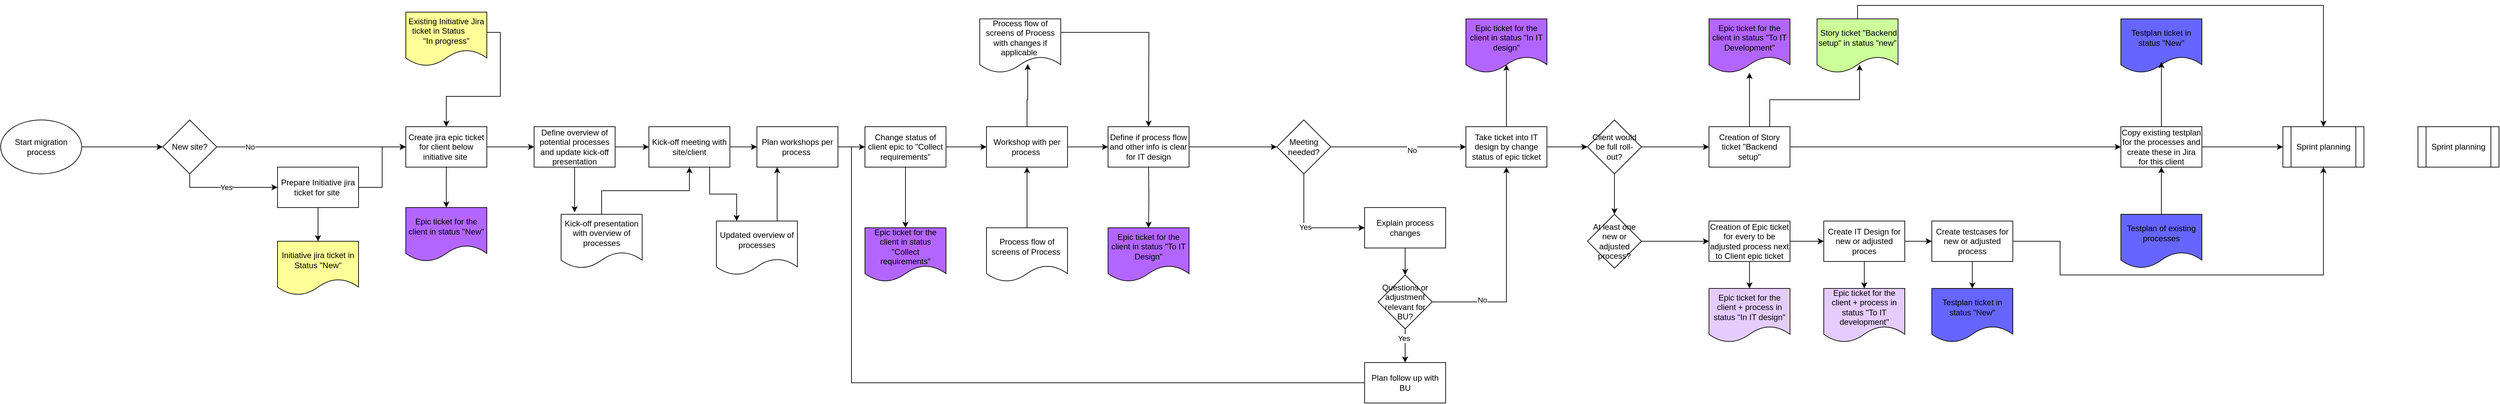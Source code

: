 <mxfile version="26.0.11">
  <diagram name="Pagina-1" id="MSs8Dhvhf93qKQDW9ePJ">
    <mxGraphModel dx="4974" dy="738" grid="1" gridSize="10" guides="1" tooltips="1" connect="1" arrows="1" fold="1" page="1" pageScale="1" pageWidth="3300" pageHeight="4681" math="0" shadow="0">
      <root>
        <mxCell id="0" />
        <mxCell id="1" parent="0" />
        <mxCell id="JK_t3SRdudCWYbcd_Vwk-64" style="edgeStyle=orthogonalEdgeStyle;rounded=0;orthogonalLoop=1;jettySize=auto;html=1;exitX=0.75;exitY=1;exitDx=0;exitDy=0;entryX=0.25;entryY=0;entryDx=0;entryDy=0;" edge="1" parent="1" source="JK_t3SRdudCWYbcd_Vwk-1" target="JK_t3SRdudCWYbcd_Vwk-63">
          <mxGeometry relative="1" as="geometry" />
        </mxCell>
        <mxCell id="JK_t3SRdudCWYbcd_Vwk-66" style="edgeStyle=orthogonalEdgeStyle;rounded=0;orthogonalLoop=1;jettySize=auto;html=1;exitX=1;exitY=0.5;exitDx=0;exitDy=0;entryX=0;entryY=0.5;entryDx=0;entryDy=0;" edge="1" parent="1" source="JK_t3SRdudCWYbcd_Vwk-1" target="JK_t3SRdudCWYbcd_Vwk-62">
          <mxGeometry relative="1" as="geometry" />
        </mxCell>
        <mxCell id="JK_t3SRdudCWYbcd_Vwk-1" value="Kick-off meeting with site/client" style="rounded=0;whiteSpace=wrap;html=1;" vertex="1" parent="1">
          <mxGeometry x="440" y="290" width="120" height="60" as="geometry" />
        </mxCell>
        <mxCell id="JK_t3SRdudCWYbcd_Vwk-15" style="edgeStyle=orthogonalEdgeStyle;rounded=0;orthogonalLoop=1;jettySize=auto;html=1;exitX=0.5;exitY=0;exitDx=0;exitDy=0;" edge="1" parent="1" source="JK_t3SRdudCWYbcd_Vwk-2" target="JK_t3SRdudCWYbcd_Vwk-1">
          <mxGeometry relative="1" as="geometry" />
        </mxCell>
        <mxCell id="JK_t3SRdudCWYbcd_Vwk-2" value="Kick-off presentation with overview of processes" style="shape=document;whiteSpace=wrap;html=1;boundedLbl=1;" vertex="1" parent="1">
          <mxGeometry x="310" y="420" width="120" height="80" as="geometry" />
        </mxCell>
        <mxCell id="JK_t3SRdudCWYbcd_Vwk-78" style="edgeStyle=orthogonalEdgeStyle;rounded=0;orthogonalLoop=1;jettySize=auto;html=1;exitX=1;exitY=0.5;exitDx=0;exitDy=0;entryX=0;entryY=0.5;entryDx=0;entryDy=0;" edge="1" parent="1" source="JK_t3SRdudCWYbcd_Vwk-8">
          <mxGeometry relative="1" as="geometry">
            <mxPoint x="1120" y="320" as="targetPoint" />
          </mxGeometry>
        </mxCell>
        <mxCell id="JK_t3SRdudCWYbcd_Vwk-8" value="Workshop with per process&amp;nbsp;" style="rounded=0;whiteSpace=wrap;html=1;" vertex="1" parent="1">
          <mxGeometry x="940" y="290" width="120" height="60" as="geometry" />
        </mxCell>
        <mxCell id="JK_t3SRdudCWYbcd_Vwk-16" style="edgeStyle=orthogonalEdgeStyle;rounded=0;orthogonalLoop=1;jettySize=auto;html=1;exitX=0.5;exitY=0;exitDx=0;exitDy=0;entryX=0.5;entryY=1;entryDx=0;entryDy=0;" edge="1" parent="1" source="JK_t3SRdudCWYbcd_Vwk-13" target="JK_t3SRdudCWYbcd_Vwk-8">
          <mxGeometry relative="1" as="geometry">
            <mxPoint x="1040" y="450" as="targetPoint" />
          </mxGeometry>
        </mxCell>
        <mxCell id="JK_t3SRdudCWYbcd_Vwk-13" value="Process flow of screens of Process&amp;nbsp;" style="shape=document;whiteSpace=wrap;html=1;boundedLbl=1;" vertex="1" parent="1">
          <mxGeometry x="940" y="440" width="120" height="80" as="geometry" />
        </mxCell>
        <mxCell id="JK_t3SRdudCWYbcd_Vwk-18" value="Initiative jira ticket in Status &quot;New&quot;" style="shape=document;whiteSpace=wrap;html=1;boundedLbl=1;fillColor=light-dark(#FFFF99,var(--ge-dark-color, #121212));" vertex="1" parent="1">
          <mxGeometry x="-110" y="460" width="120" height="80" as="geometry" />
        </mxCell>
        <mxCell id="JK_t3SRdudCWYbcd_Vwk-21" style="edgeStyle=orthogonalEdgeStyle;rounded=0;orthogonalLoop=1;jettySize=auto;html=1;exitX=0.5;exitY=1;exitDx=0;exitDy=0;entryX=0.5;entryY=0;entryDx=0;entryDy=0;" edge="1" parent="1" source="JK_t3SRdudCWYbcd_Vwk-20" target="JK_t3SRdudCWYbcd_Vwk-18">
          <mxGeometry relative="1" as="geometry" />
        </mxCell>
        <mxCell id="JK_t3SRdudCWYbcd_Vwk-59" style="edgeStyle=orthogonalEdgeStyle;rounded=0;orthogonalLoop=1;jettySize=auto;html=1;exitX=1;exitY=0.5;exitDx=0;exitDy=0;entryX=0;entryY=0.5;entryDx=0;entryDy=0;" edge="1" parent="1" source="JK_t3SRdudCWYbcd_Vwk-20" target="JK_t3SRdudCWYbcd_Vwk-50">
          <mxGeometry relative="1" as="geometry" />
        </mxCell>
        <mxCell id="JK_t3SRdudCWYbcd_Vwk-20" value="Prepare Initiative jira ticket for site&amp;nbsp;" style="rounded=0;whiteSpace=wrap;html=1;" vertex="1" parent="1">
          <mxGeometry x="-110" y="350" width="120" height="60" as="geometry" />
        </mxCell>
        <mxCell id="JK_t3SRdudCWYbcd_Vwk-28" value="" style="edgeStyle=orthogonalEdgeStyle;rounded=0;orthogonalLoop=1;jettySize=auto;html=1;exitX=0.5;exitY=1;exitDx=0;exitDy=0;" edge="1" parent="1" source="JK_t3SRdudCWYbcd_Vwk-22" target="JK_t3SRdudCWYbcd_Vwk-20">
          <mxGeometry relative="1" as="geometry" />
        </mxCell>
        <mxCell id="JK_t3SRdudCWYbcd_Vwk-30" value="Yes" style="edgeLabel;html=1;align=center;verticalAlign=middle;resizable=0;points=[];" vertex="1" connectable="0" parent="JK_t3SRdudCWYbcd_Vwk-28">
          <mxGeometry x="-0.022" relative="1" as="geometry">
            <mxPoint as="offset" />
          </mxGeometry>
        </mxCell>
        <mxCell id="JK_t3SRdudCWYbcd_Vwk-22" value="New site?" style="rhombus;whiteSpace=wrap;html=1;" vertex="1" parent="1">
          <mxGeometry x="-280" y="280" width="80" height="80" as="geometry" />
        </mxCell>
        <mxCell id="JK_t3SRdudCWYbcd_Vwk-43" style="edgeStyle=orthogonalEdgeStyle;rounded=0;orthogonalLoop=1;jettySize=auto;html=1;exitX=1;exitY=0.5;exitDx=0;exitDy=0;entryX=0;entryY=0.5;entryDx=0;entryDy=0;" edge="1" parent="1" source="JK_t3SRdudCWYbcd_Vwk-27" target="JK_t3SRdudCWYbcd_Vwk-22">
          <mxGeometry relative="1" as="geometry" />
        </mxCell>
        <mxCell id="JK_t3SRdudCWYbcd_Vwk-27" value="Start migration process" style="ellipse;whiteSpace=wrap;html=1;" vertex="1" parent="1">
          <mxGeometry x="-520" y="280" width="120" height="80" as="geometry" />
        </mxCell>
        <mxCell id="JK_t3SRdudCWYbcd_Vwk-77" style="edgeStyle=orthogonalEdgeStyle;rounded=0;orthogonalLoop=1;jettySize=auto;html=1;exitX=1;exitY=0.25;exitDx=0;exitDy=0;entryX=0.5;entryY=0;entryDx=0;entryDy=0;" edge="1" parent="1" source="JK_t3SRdudCWYbcd_Vwk-47">
          <mxGeometry relative="1" as="geometry">
            <mxPoint x="1180" y="290" as="targetPoint" />
          </mxGeometry>
        </mxCell>
        <mxCell id="JK_t3SRdudCWYbcd_Vwk-47" value="Process flow of screens of Process with changes if applicable&amp;nbsp;" style="shape=document;whiteSpace=wrap;html=1;boundedLbl=1;" vertex="1" parent="1">
          <mxGeometry x="930" y="130" width="120" height="80" as="geometry" />
        </mxCell>
        <mxCell id="JK_t3SRdudCWYbcd_Vwk-49" style="edgeStyle=orthogonalEdgeStyle;rounded=0;orthogonalLoop=1;jettySize=auto;html=1;exitX=0.5;exitY=0;exitDx=0;exitDy=0;entryX=0.592;entryY=0.838;entryDx=0;entryDy=0;entryPerimeter=0;" edge="1" parent="1" source="JK_t3SRdudCWYbcd_Vwk-8" target="JK_t3SRdudCWYbcd_Vwk-47">
          <mxGeometry relative="1" as="geometry" />
        </mxCell>
        <mxCell id="JK_t3SRdudCWYbcd_Vwk-58" style="edgeStyle=orthogonalEdgeStyle;rounded=0;orthogonalLoop=1;jettySize=auto;html=1;exitX=0.5;exitY=1;exitDx=0;exitDy=0;entryX=0.5;entryY=0;entryDx=0;entryDy=0;" edge="1" parent="1" source="JK_t3SRdudCWYbcd_Vwk-50" target="JK_t3SRdudCWYbcd_Vwk-56">
          <mxGeometry relative="1" as="geometry" />
        </mxCell>
        <mxCell id="JK_t3SRdudCWYbcd_Vwk-60" style="edgeStyle=orthogonalEdgeStyle;rounded=0;orthogonalLoop=1;jettySize=auto;html=1;exitX=1;exitY=0.5;exitDx=0;exitDy=0;entryX=0;entryY=0.5;entryDx=0;entryDy=0;" edge="1" parent="1" source="JK_t3SRdudCWYbcd_Vwk-50" target="JK_t3SRdudCWYbcd_Vwk-38">
          <mxGeometry relative="1" as="geometry" />
        </mxCell>
        <mxCell id="JK_t3SRdudCWYbcd_Vwk-50" value="Create jira epic ticket for client below initiative site&amp;nbsp;" style="rounded=0;whiteSpace=wrap;html=1;" vertex="1" parent="1">
          <mxGeometry x="80" y="290" width="120" height="60" as="geometry" />
        </mxCell>
        <mxCell id="JK_t3SRdudCWYbcd_Vwk-53" value="" style="edgeStyle=orthogonalEdgeStyle;rounded=0;orthogonalLoop=1;jettySize=auto;html=1;exitX=1;exitY=0.5;exitDx=0;exitDy=0;" edge="1" parent="1" source="JK_t3SRdudCWYbcd_Vwk-22">
          <mxGeometry relative="1" as="geometry">
            <mxPoint x="-240" y="280" as="sourcePoint" />
            <mxPoint x="80" y="320" as="targetPoint" />
            <Array as="points" />
          </mxGeometry>
        </mxCell>
        <mxCell id="JK_t3SRdudCWYbcd_Vwk-54" value="No" style="edgeLabel;html=1;align=center;verticalAlign=middle;resizable=0;points=[];" vertex="1" connectable="0" parent="JK_t3SRdudCWYbcd_Vwk-53">
          <mxGeometry x="-0.649" relative="1" as="geometry">
            <mxPoint as="offset" />
          </mxGeometry>
        </mxCell>
        <mxCell id="JK_t3SRdudCWYbcd_Vwk-55" style="edgeStyle=orthogonalEdgeStyle;rounded=0;orthogonalLoop=1;jettySize=auto;html=1;exitX=0.5;exitY=1;exitDx=0;exitDy=0;" edge="1" parent="1" source="JK_t3SRdudCWYbcd_Vwk-38">
          <mxGeometry relative="1" as="geometry">
            <mxPoint x="330" y="417" as="targetPoint" />
          </mxGeometry>
        </mxCell>
        <mxCell id="JK_t3SRdudCWYbcd_Vwk-61" style="edgeStyle=orthogonalEdgeStyle;rounded=0;orthogonalLoop=1;jettySize=auto;html=1;exitX=1;exitY=0.5;exitDx=0;exitDy=0;entryX=0;entryY=0.5;entryDx=0;entryDy=0;" edge="1" parent="1" source="JK_t3SRdudCWYbcd_Vwk-38" target="JK_t3SRdudCWYbcd_Vwk-1">
          <mxGeometry relative="1" as="geometry" />
        </mxCell>
        <mxCell id="JK_t3SRdudCWYbcd_Vwk-38" value="Define overview of potential processes and update kick-off presentation" style="rounded=0;whiteSpace=wrap;html=1;" vertex="1" parent="1">
          <mxGeometry x="270" y="290" width="120" height="60" as="geometry" />
        </mxCell>
        <mxCell id="JK_t3SRdudCWYbcd_Vwk-56" value="Epic ticket for the client in status &quot;New&quot;" style="shape=document;whiteSpace=wrap;html=1;boundedLbl=1;fillColor=light-dark(#B266FF,var(--ge-dark-color, #121212));" vertex="1" parent="1">
          <mxGeometry x="80" y="410" width="120" height="80" as="geometry" />
        </mxCell>
        <mxCell id="JK_t3SRdudCWYbcd_Vwk-67" style="edgeStyle=orthogonalEdgeStyle;rounded=0;orthogonalLoop=1;jettySize=auto;html=1;exitX=1;exitY=0.5;exitDx=0;exitDy=0;entryX=0;entryY=0.5;entryDx=0;entryDy=0;" edge="1" parent="1" source="JK_t3SRdudCWYbcd_Vwk-62" target="JK_t3SRdudCWYbcd_Vwk-8">
          <mxGeometry relative="1" as="geometry" />
        </mxCell>
        <mxCell id="JK_t3SRdudCWYbcd_Vwk-62" value="Plan workshops per process&amp;nbsp;" style="rounded=0;whiteSpace=wrap;html=1;" vertex="1" parent="1">
          <mxGeometry x="600" y="290" width="120" height="60" as="geometry" />
        </mxCell>
        <mxCell id="JK_t3SRdudCWYbcd_Vwk-65" style="edgeStyle=orthogonalEdgeStyle;rounded=0;orthogonalLoop=1;jettySize=auto;html=1;exitX=0.75;exitY=0;exitDx=0;exitDy=0;entryX=0.25;entryY=1;entryDx=0;entryDy=0;" edge="1" parent="1" source="JK_t3SRdudCWYbcd_Vwk-63" target="JK_t3SRdudCWYbcd_Vwk-62">
          <mxGeometry relative="1" as="geometry" />
        </mxCell>
        <mxCell id="JK_t3SRdudCWYbcd_Vwk-63" value="Updated overview of processes" style="shape=document;whiteSpace=wrap;html=1;boundedLbl=1;" vertex="1" parent="1">
          <mxGeometry x="540" y="430" width="120" height="80" as="geometry" />
        </mxCell>
        <mxCell id="JK_t3SRdudCWYbcd_Vwk-71" style="edgeStyle=orthogonalEdgeStyle;rounded=0;orthogonalLoop=1;jettySize=auto;html=1;exitX=0.5;exitY=1;exitDx=0;exitDy=0;entryX=0.5;entryY=0;entryDx=0;entryDy=0;" edge="1" parent="1" source="JK_t3SRdudCWYbcd_Vwk-68" target="JK_t3SRdudCWYbcd_Vwk-69">
          <mxGeometry relative="1" as="geometry" />
        </mxCell>
        <mxCell id="JK_t3SRdudCWYbcd_Vwk-68" value="Change status of client epic to &quot;Collect&lt;br/&gt;requirements&quot;" style="rounded=0;whiteSpace=wrap;html=1;" vertex="1" parent="1">
          <mxGeometry x="760" y="290" width="120" height="60" as="geometry" />
        </mxCell>
        <mxCell id="JK_t3SRdudCWYbcd_Vwk-69" value="Epic ticket for the client in status &quot;Collect&lt;br&gt;requirements&quot;" style="shape=document;whiteSpace=wrap;html=1;boundedLbl=1;fillColor=light-dark(#B266FF,var(--ge-dark-color, #121212));" vertex="1" parent="1">
          <mxGeometry x="760" y="440" width="120" height="80" as="geometry" />
        </mxCell>
        <mxCell id="JK_t3SRdudCWYbcd_Vwk-75" style="edgeStyle=orthogonalEdgeStyle;rounded=0;orthogonalLoop=1;jettySize=auto;html=1;exitX=1;exitY=0.75;exitDx=0;exitDy=0;entryX=0.5;entryY=0;entryDx=0;entryDy=0;" edge="1" parent="1" source="JK_t3SRdudCWYbcd_Vwk-74" target="JK_t3SRdudCWYbcd_Vwk-50">
          <mxGeometry relative="1" as="geometry">
            <Array as="points">
              <mxPoint x="200" y="150" />
              <mxPoint x="220" y="150" />
              <mxPoint x="220" y="245" />
              <mxPoint x="140" y="245" />
            </Array>
          </mxGeometry>
        </mxCell>
        <mxCell id="JK_t3SRdudCWYbcd_Vwk-74" value="Existing Initiative Jira ticket in Status&amp;nbsp; &amp;nbsp; &amp;nbsp; &amp;nbsp; &quot;In progress&quot;" style="shape=document;whiteSpace=wrap;html=1;boundedLbl=1;fillColor=light-dark(#FFFF99,var(--ge-dark-color, #121212));" vertex="1" parent="1">
          <mxGeometry x="80" y="120" width="120" height="80" as="geometry" />
        </mxCell>
        <mxCell id="JK_t3SRdudCWYbcd_Vwk-80" style="edgeStyle=orthogonalEdgeStyle;rounded=0;orthogonalLoop=1;jettySize=auto;html=1;exitX=0.5;exitY=1;exitDx=0;exitDy=0;entryX=0.5;entryY=0;entryDx=0;entryDy=0;" edge="1" parent="1" target="JK_t3SRdudCWYbcd_Vwk-79">
          <mxGeometry relative="1" as="geometry">
            <mxPoint x="1180" y="350" as="sourcePoint" />
          </mxGeometry>
        </mxCell>
        <mxCell id="JK_t3SRdudCWYbcd_Vwk-79" value="Epic ticket for the client in status &quot;To IT Design&quot;" style="shape=document;whiteSpace=wrap;html=1;boundedLbl=1;fillColor=light-dark(#B266FF,var(--ge-dark-color, #121212));" vertex="1" parent="1">
          <mxGeometry x="1120" y="440" width="120" height="80" as="geometry" />
        </mxCell>
        <mxCell id="JK_t3SRdudCWYbcd_Vwk-87" style="edgeStyle=orthogonalEdgeStyle;rounded=0;orthogonalLoop=1;jettySize=auto;html=1;exitX=1;exitY=0.5;exitDx=0;exitDy=0;entryX=0;entryY=0.5;entryDx=0;entryDy=0;" edge="1" parent="1" source="JK_t3SRdudCWYbcd_Vwk-83" target="JK_t3SRdudCWYbcd_Vwk-86">
          <mxGeometry relative="1" as="geometry" />
        </mxCell>
        <mxCell id="JK_t3SRdudCWYbcd_Vwk-83" value="Define if process flow and other info is clear for IT design" style="rounded=0;whiteSpace=wrap;html=1;" vertex="1" parent="1">
          <mxGeometry x="1120" y="290" width="120" height="60" as="geometry" />
        </mxCell>
        <mxCell id="JK_t3SRdudCWYbcd_Vwk-89" style="edgeStyle=orthogonalEdgeStyle;rounded=0;orthogonalLoop=1;jettySize=auto;html=1;entryX=0;entryY=0.5;entryDx=0;entryDy=0;exitX=0.5;exitY=1;exitDx=0;exitDy=0;" edge="1" parent="1" source="JK_t3SRdudCWYbcd_Vwk-86" target="JK_t3SRdudCWYbcd_Vwk-88">
          <mxGeometry relative="1" as="geometry">
            <mxPoint x="1320" y="420" as="sourcePoint" />
          </mxGeometry>
        </mxCell>
        <mxCell id="JK_t3SRdudCWYbcd_Vwk-90" value="Yes" style="edgeLabel;html=1;align=center;verticalAlign=middle;resizable=0;points=[];" vertex="1" connectable="0" parent="JK_t3SRdudCWYbcd_Vwk-89">
          <mxGeometry x="-0.04" y="1" relative="1" as="geometry">
            <mxPoint as="offset" />
          </mxGeometry>
        </mxCell>
        <mxCell id="JK_t3SRdudCWYbcd_Vwk-92" style="edgeStyle=orthogonalEdgeStyle;rounded=0;orthogonalLoop=1;jettySize=auto;html=1;exitX=1;exitY=0.5;exitDx=0;exitDy=0;entryX=0;entryY=0.5;entryDx=0;entryDy=0;" edge="1" parent="1" source="JK_t3SRdudCWYbcd_Vwk-86" target="JK_t3SRdudCWYbcd_Vwk-91">
          <mxGeometry relative="1" as="geometry" />
        </mxCell>
        <mxCell id="JK_t3SRdudCWYbcd_Vwk-93" value="No" style="edgeLabel;html=1;align=center;verticalAlign=middle;resizable=0;points=[];" vertex="1" connectable="0" parent="JK_t3SRdudCWYbcd_Vwk-92">
          <mxGeometry x="0.2" y="-5" relative="1" as="geometry">
            <mxPoint as="offset" />
          </mxGeometry>
        </mxCell>
        <mxCell id="JK_t3SRdudCWYbcd_Vwk-86" value="Meeting needed?" style="rhombus;whiteSpace=wrap;html=1;" vertex="1" parent="1">
          <mxGeometry x="1370" y="280" width="80" height="80" as="geometry" />
        </mxCell>
        <mxCell id="JK_t3SRdudCWYbcd_Vwk-94" style="edgeStyle=orthogonalEdgeStyle;rounded=0;orthogonalLoop=1;jettySize=auto;html=1;exitX=1;exitY=0.5;exitDx=0;exitDy=0;entryX=0.5;entryY=1;entryDx=0;entryDy=0;" edge="1" parent="1" source="JK_t3SRdudCWYbcd_Vwk-114" target="JK_t3SRdudCWYbcd_Vwk-91">
          <mxGeometry relative="1" as="geometry" />
        </mxCell>
        <mxCell id="JK_t3SRdudCWYbcd_Vwk-116" value="No" style="edgeLabel;html=1;align=center;verticalAlign=middle;resizable=0;points=[];" vertex="1" connectable="0" parent="JK_t3SRdudCWYbcd_Vwk-94">
          <mxGeometry x="-0.523" y="3" relative="1" as="geometry">
            <mxPoint as="offset" />
          </mxGeometry>
        </mxCell>
        <mxCell id="JK_t3SRdudCWYbcd_Vwk-115" style="edgeStyle=orthogonalEdgeStyle;rounded=0;orthogonalLoop=1;jettySize=auto;html=1;exitX=0.5;exitY=1;exitDx=0;exitDy=0;entryX=0.5;entryY=0;entryDx=0;entryDy=0;" edge="1" parent="1" source="JK_t3SRdudCWYbcd_Vwk-88" target="JK_t3SRdudCWYbcd_Vwk-114">
          <mxGeometry relative="1" as="geometry" />
        </mxCell>
        <mxCell id="JK_t3SRdudCWYbcd_Vwk-88" value="Explain process changes" style="rounded=0;whiteSpace=wrap;html=1;" vertex="1" parent="1">
          <mxGeometry x="1500" y="410" width="120" height="60" as="geometry" />
        </mxCell>
        <mxCell id="JK_t3SRdudCWYbcd_Vwk-99" style="edgeStyle=orthogonalEdgeStyle;rounded=0;orthogonalLoop=1;jettySize=auto;html=1;exitX=1;exitY=0.5;exitDx=0;exitDy=0;entryX=0;entryY=0.5;entryDx=0;entryDy=0;" edge="1" parent="1" source="JK_t3SRdudCWYbcd_Vwk-91" target="JK_t3SRdudCWYbcd_Vwk-98">
          <mxGeometry relative="1" as="geometry" />
        </mxCell>
        <mxCell id="JK_t3SRdudCWYbcd_Vwk-91" value="Take ticket into IT design by change status of epic ticket" style="rounded=0;whiteSpace=wrap;html=1;" vertex="1" parent="1">
          <mxGeometry x="1650" y="290" width="120" height="60" as="geometry" />
        </mxCell>
        <mxCell id="JK_t3SRdudCWYbcd_Vwk-95" value="Epic ticket for the client in status &quot;In IT design&quot;" style="shape=document;whiteSpace=wrap;html=1;boundedLbl=1;fillColor=light-dark(#B266FF,var(--ge-dark-color, #121212));" vertex="1" parent="1">
          <mxGeometry x="1650" y="130" width="120" height="80" as="geometry" />
        </mxCell>
        <mxCell id="JK_t3SRdudCWYbcd_Vwk-96" style="edgeStyle=orthogonalEdgeStyle;rounded=0;orthogonalLoop=1;jettySize=auto;html=1;exitX=0.5;exitY=0;exitDx=0;exitDy=0;entryX=0.5;entryY=0.85;entryDx=0;entryDy=0;entryPerimeter=0;" edge="1" parent="1" source="JK_t3SRdudCWYbcd_Vwk-91" target="JK_t3SRdudCWYbcd_Vwk-95">
          <mxGeometry relative="1" as="geometry" />
        </mxCell>
        <mxCell id="JK_t3SRdudCWYbcd_Vwk-101" style="edgeStyle=orthogonalEdgeStyle;rounded=0;orthogonalLoop=1;jettySize=auto;html=1;exitX=1;exitY=0.5;exitDx=0;exitDy=0;entryX=0;entryY=0.5;entryDx=0;entryDy=0;" edge="1" parent="1" source="JK_t3SRdudCWYbcd_Vwk-98" target="JK_t3SRdudCWYbcd_Vwk-100">
          <mxGeometry relative="1" as="geometry" />
        </mxCell>
        <mxCell id="JK_t3SRdudCWYbcd_Vwk-107" style="edgeStyle=orthogonalEdgeStyle;rounded=0;orthogonalLoop=1;jettySize=auto;html=1;exitX=0.5;exitY=1;exitDx=0;exitDy=0;entryX=0.5;entryY=0;entryDx=0;entryDy=0;" edge="1" parent="1" source="JK_t3SRdudCWYbcd_Vwk-98" target="JK_t3SRdudCWYbcd_Vwk-106">
          <mxGeometry relative="1" as="geometry" />
        </mxCell>
        <mxCell id="JK_t3SRdudCWYbcd_Vwk-98" value="Client would be full roll-out?" style="rhombus;whiteSpace=wrap;html=1;" vertex="1" parent="1">
          <mxGeometry x="1830" y="280" width="80" height="80" as="geometry" />
        </mxCell>
        <mxCell id="JK_t3SRdudCWYbcd_Vwk-103" style="edgeStyle=orthogonalEdgeStyle;rounded=0;orthogonalLoop=1;jettySize=auto;html=1;exitX=0.5;exitY=0;exitDx=0;exitDy=0;" edge="1" parent="1" source="JK_t3SRdudCWYbcd_Vwk-100" target="JK_t3SRdudCWYbcd_Vwk-102">
          <mxGeometry relative="1" as="geometry" />
        </mxCell>
        <mxCell id="JK_t3SRdudCWYbcd_Vwk-124" style="edgeStyle=orthogonalEdgeStyle;rounded=0;orthogonalLoop=1;jettySize=auto;html=1;exitX=1;exitY=0.5;exitDx=0;exitDy=0;entryX=0;entryY=0.5;entryDx=0;entryDy=0;" edge="1" parent="1" source="JK_t3SRdudCWYbcd_Vwk-100" target="JK_t3SRdudCWYbcd_Vwk-123">
          <mxGeometry relative="1" as="geometry" />
        </mxCell>
        <mxCell id="JK_t3SRdudCWYbcd_Vwk-100" value="Creation of Story ticket &quot;Backend setup&quot;" style="rounded=0;whiteSpace=wrap;html=1;" vertex="1" parent="1">
          <mxGeometry x="2010" y="290" width="120" height="60" as="geometry" />
        </mxCell>
        <mxCell id="JK_t3SRdudCWYbcd_Vwk-102" value="Epic ticket for the client in status &quot;To IT Development&quot;" style="shape=document;whiteSpace=wrap;html=1;boundedLbl=1;fillColor=light-dark(#B266FF,var(--ge-dark-color, #121212));" vertex="1" parent="1">
          <mxGeometry x="2010" y="130" width="120" height="80" as="geometry" />
        </mxCell>
        <mxCell id="JK_t3SRdudCWYbcd_Vwk-104" value="&amp;nbsp;Story ticket &quot;Backend setup&quot; in status &quot;new&quot;" style="shape=document;whiteSpace=wrap;html=1;boundedLbl=1;fillColor=light-dark(#CCFF99,var(--ge-dark-color, #121212));" vertex="1" parent="1">
          <mxGeometry x="2170" y="130" width="120" height="80" as="geometry" />
        </mxCell>
        <mxCell id="JK_t3SRdudCWYbcd_Vwk-105" style="edgeStyle=orthogonalEdgeStyle;rounded=0;orthogonalLoop=1;jettySize=auto;html=1;exitX=0.75;exitY=0;exitDx=0;exitDy=0;entryX=0.525;entryY=0.85;entryDx=0;entryDy=0;entryPerimeter=0;fillColor=#B3FF66;" edge="1" parent="1" source="JK_t3SRdudCWYbcd_Vwk-100" target="JK_t3SRdudCWYbcd_Vwk-104">
          <mxGeometry relative="1" as="geometry" />
        </mxCell>
        <mxCell id="JK_t3SRdudCWYbcd_Vwk-111" style="edgeStyle=orthogonalEdgeStyle;rounded=0;orthogonalLoop=1;jettySize=auto;html=1;exitX=1;exitY=0.5;exitDx=0;exitDy=0;entryX=0;entryY=0.5;entryDx=0;entryDy=0;" edge="1" parent="1" source="JK_t3SRdudCWYbcd_Vwk-106" target="JK_t3SRdudCWYbcd_Vwk-108">
          <mxGeometry relative="1" as="geometry" />
        </mxCell>
        <mxCell id="JK_t3SRdudCWYbcd_Vwk-106" value="At least one new or adjusted process?" style="rhombus;whiteSpace=wrap;html=1;" vertex="1" parent="1">
          <mxGeometry x="1830" y="420" width="80" height="80" as="geometry" />
        </mxCell>
        <mxCell id="JK_t3SRdudCWYbcd_Vwk-110" style="edgeStyle=orthogonalEdgeStyle;rounded=0;orthogonalLoop=1;jettySize=auto;html=1;exitX=0.5;exitY=1;exitDx=0;exitDy=0;" edge="1" parent="1" source="JK_t3SRdudCWYbcd_Vwk-108" target="JK_t3SRdudCWYbcd_Vwk-109">
          <mxGeometry relative="1" as="geometry" />
        </mxCell>
        <mxCell id="JK_t3SRdudCWYbcd_Vwk-137" style="edgeStyle=orthogonalEdgeStyle;rounded=0;orthogonalLoop=1;jettySize=auto;html=1;exitX=1;exitY=0.5;exitDx=0;exitDy=0;entryX=0;entryY=0.5;entryDx=0;entryDy=0;" edge="1" parent="1" source="JK_t3SRdudCWYbcd_Vwk-108" target="JK_t3SRdudCWYbcd_Vwk-136">
          <mxGeometry relative="1" as="geometry" />
        </mxCell>
        <mxCell id="JK_t3SRdudCWYbcd_Vwk-108" value="Creation of Epic ticket for every to be adjusted process next to Client epic ticket" style="rounded=0;whiteSpace=wrap;html=1;" vertex="1" parent="1">
          <mxGeometry x="2010" y="430" width="120" height="60" as="geometry" />
        </mxCell>
        <mxCell id="JK_t3SRdudCWYbcd_Vwk-109" value="Epic ticket for the client + process in status &quot;In IT design&quot;" style="shape=document;whiteSpace=wrap;html=1;boundedLbl=1;fillColor=light-dark(#E5CCFF,var(--ge-dark-color, #121212));" vertex="1" parent="1">
          <mxGeometry x="2010" y="530" width="120" height="80" as="geometry" />
        </mxCell>
        <mxCell id="JK_t3SRdudCWYbcd_Vwk-120" style="edgeStyle=orthogonalEdgeStyle;rounded=0;orthogonalLoop=1;jettySize=auto;html=1;exitX=0.5;exitY=1;exitDx=0;exitDy=0;entryX=0.5;entryY=0;entryDx=0;entryDy=0;" edge="1" parent="1" source="JK_t3SRdudCWYbcd_Vwk-114" target="JK_t3SRdudCWYbcd_Vwk-119">
          <mxGeometry relative="1" as="geometry" />
        </mxCell>
        <mxCell id="JK_t3SRdudCWYbcd_Vwk-121" value="Yes" style="edgeLabel;html=1;align=center;verticalAlign=middle;resizable=0;points=[];" vertex="1" connectable="0" parent="JK_t3SRdudCWYbcd_Vwk-120">
          <mxGeometry x="-0.44" y="-2" relative="1" as="geometry">
            <mxPoint as="offset" />
          </mxGeometry>
        </mxCell>
        <mxCell id="JK_t3SRdudCWYbcd_Vwk-114" value="Questions or adjustment relevant for BU?" style="rhombus;whiteSpace=wrap;html=1;" vertex="1" parent="1">
          <mxGeometry x="1520" y="510" width="80" height="80" as="geometry" />
        </mxCell>
        <mxCell id="JK_t3SRdudCWYbcd_Vwk-122" style="edgeStyle=orthogonalEdgeStyle;rounded=0;orthogonalLoop=1;jettySize=auto;html=1;exitX=0;exitY=0.5;exitDx=0;exitDy=0;entryX=0;entryY=0.5;entryDx=0;entryDy=0;" edge="1" parent="1" source="JK_t3SRdudCWYbcd_Vwk-119" target="JK_t3SRdudCWYbcd_Vwk-68">
          <mxGeometry relative="1" as="geometry" />
        </mxCell>
        <mxCell id="JK_t3SRdudCWYbcd_Vwk-119" value="Plan follow up with BU" style="rounded=0;whiteSpace=wrap;html=1;" vertex="1" parent="1">
          <mxGeometry x="1500" y="640" width="120" height="60" as="geometry" />
        </mxCell>
        <mxCell id="JK_t3SRdudCWYbcd_Vwk-131" style="edgeStyle=orthogonalEdgeStyle;rounded=0;orthogonalLoop=1;jettySize=auto;html=1;exitX=1;exitY=0.5;exitDx=0;exitDy=0;entryX=0;entryY=0.5;entryDx=0;entryDy=0;" edge="1" parent="1" source="JK_t3SRdudCWYbcd_Vwk-123" target="JK_t3SRdudCWYbcd_Vwk-130">
          <mxGeometry relative="1" as="geometry" />
        </mxCell>
        <mxCell id="JK_t3SRdudCWYbcd_Vwk-123" value="Copy existing testplan for the processes and create these in Jira for this client" style="rounded=0;whiteSpace=wrap;html=1;" vertex="1" parent="1">
          <mxGeometry x="2620" y="290" width="120" height="60" as="geometry" />
        </mxCell>
        <mxCell id="JK_t3SRdudCWYbcd_Vwk-135" style="edgeStyle=orthogonalEdgeStyle;rounded=0;orthogonalLoop=1;jettySize=auto;html=1;exitX=0.5;exitY=0;exitDx=0;exitDy=0;entryX=0.5;entryY=0;entryDx=0;entryDy=0;" edge="1" parent="1" source="JK_t3SRdudCWYbcd_Vwk-104" target="JK_t3SRdudCWYbcd_Vwk-130">
          <mxGeometry relative="1" as="geometry" />
        </mxCell>
        <mxCell id="JK_t3SRdudCWYbcd_Vwk-125" value="Testplan ticket in status &quot;New&quot;" style="shape=document;whiteSpace=wrap;html=1;boundedLbl=1;fillColor=light-dark(#6666FF,var(--ge-dark-color, #121212));" vertex="1" parent="1">
          <mxGeometry x="2620" y="130" width="120" height="80" as="geometry" />
        </mxCell>
        <mxCell id="JK_t3SRdudCWYbcd_Vwk-126" style="edgeStyle=orthogonalEdgeStyle;rounded=0;orthogonalLoop=1;jettySize=auto;html=1;exitX=0.5;exitY=0;exitDx=0;exitDy=0;entryX=0.5;entryY=0.8;entryDx=0;entryDy=0;entryPerimeter=0;" edge="1" parent="1" source="JK_t3SRdudCWYbcd_Vwk-123" target="JK_t3SRdudCWYbcd_Vwk-125">
          <mxGeometry relative="1" as="geometry" />
        </mxCell>
        <mxCell id="JK_t3SRdudCWYbcd_Vwk-128" style="edgeStyle=orthogonalEdgeStyle;rounded=0;orthogonalLoop=1;jettySize=auto;html=1;exitX=0.5;exitY=0;exitDx=0;exitDy=0;entryX=0.5;entryY=1;entryDx=0;entryDy=0;" edge="1" parent="1" source="JK_t3SRdudCWYbcd_Vwk-127" target="JK_t3SRdudCWYbcd_Vwk-123">
          <mxGeometry relative="1" as="geometry" />
        </mxCell>
        <mxCell id="JK_t3SRdudCWYbcd_Vwk-127" value="Testplan of existing processes" style="shape=document;whiteSpace=wrap;html=1;boundedLbl=1;fillColor=light-dark(#6666FF,var(--ge-dark-color, #121212));" vertex="1" parent="1">
          <mxGeometry x="2620" y="420" width="120" height="80" as="geometry" />
        </mxCell>
        <mxCell id="JK_t3SRdudCWYbcd_Vwk-130" value="Sprint planning" style="shape=process;whiteSpace=wrap;html=1;backgroundOutline=1;" vertex="1" parent="1">
          <mxGeometry x="2860" y="290" width="120" height="60" as="geometry" />
        </mxCell>
        <mxCell id="JK_t3SRdudCWYbcd_Vwk-141" style="edgeStyle=orthogonalEdgeStyle;rounded=0;orthogonalLoop=1;jettySize=auto;html=1;exitX=0.5;exitY=1;exitDx=0;exitDy=0;" edge="1" parent="1" source="JK_t3SRdudCWYbcd_Vwk-136" target="JK_t3SRdudCWYbcd_Vwk-140">
          <mxGeometry relative="1" as="geometry" />
        </mxCell>
        <mxCell id="JK_t3SRdudCWYbcd_Vwk-146" style="edgeStyle=orthogonalEdgeStyle;rounded=0;orthogonalLoop=1;jettySize=auto;html=1;exitX=1;exitY=0.5;exitDx=0;exitDy=0;" edge="1" parent="1" source="JK_t3SRdudCWYbcd_Vwk-136" target="JK_t3SRdudCWYbcd_Vwk-142">
          <mxGeometry relative="1" as="geometry" />
        </mxCell>
        <mxCell id="JK_t3SRdudCWYbcd_Vwk-136" value="Create IT Design for new or adjusted proces" style="rounded=0;whiteSpace=wrap;html=1;" vertex="1" parent="1">
          <mxGeometry x="2180" y="430" width="120" height="60" as="geometry" />
        </mxCell>
        <mxCell id="JK_t3SRdudCWYbcd_Vwk-140" value="Epic ticket for the client + process in status &quot;To IT development&quot;" style="shape=document;whiteSpace=wrap;html=1;boundedLbl=1;fillColor=light-dark(#E5CCFF,var(--ge-dark-color, #121212));" vertex="1" parent="1">
          <mxGeometry x="2180" y="530" width="120" height="80" as="geometry" />
        </mxCell>
        <mxCell id="JK_t3SRdudCWYbcd_Vwk-145" style="edgeStyle=orthogonalEdgeStyle;rounded=0;orthogonalLoop=1;jettySize=auto;html=1;exitX=0.5;exitY=1;exitDx=0;exitDy=0;entryX=0.5;entryY=0;entryDx=0;entryDy=0;" edge="1" parent="1" source="JK_t3SRdudCWYbcd_Vwk-142" target="JK_t3SRdudCWYbcd_Vwk-143">
          <mxGeometry relative="1" as="geometry" />
        </mxCell>
        <mxCell id="JK_t3SRdudCWYbcd_Vwk-147" style="edgeStyle=orthogonalEdgeStyle;rounded=0;orthogonalLoop=1;jettySize=auto;html=1;exitX=1;exitY=0.5;exitDx=0;exitDy=0;entryX=0.5;entryY=1;entryDx=0;entryDy=0;" edge="1" parent="1" source="JK_t3SRdudCWYbcd_Vwk-142" target="JK_t3SRdudCWYbcd_Vwk-130">
          <mxGeometry relative="1" as="geometry">
            <Array as="points">
              <mxPoint x="2530" y="460" />
              <mxPoint x="2530" y="510" />
              <mxPoint x="2920" y="510" />
            </Array>
          </mxGeometry>
        </mxCell>
        <mxCell id="JK_t3SRdudCWYbcd_Vwk-142" value="Create testcases for new or adjusted process" style="rounded=0;whiteSpace=wrap;html=1;" vertex="1" parent="1">
          <mxGeometry x="2340" y="430" width="120" height="60" as="geometry" />
        </mxCell>
        <mxCell id="JK_t3SRdudCWYbcd_Vwk-143" value="Testplan ticket in status &quot;New&quot;" style="shape=document;whiteSpace=wrap;html=1;boundedLbl=1;fillColor=light-dark(#6666FF,var(--ge-dark-color, #121212));" vertex="1" parent="1">
          <mxGeometry x="2340" y="530" width="120" height="80" as="geometry" />
        </mxCell>
        <mxCell id="JK_t3SRdudCWYbcd_Vwk-148" value="Sprint planning" style="shape=process;whiteSpace=wrap;html=1;backgroundOutline=1;" vertex="1" parent="1">
          <mxGeometry x="3060" y="290" width="120" height="60" as="geometry" />
        </mxCell>
      </root>
    </mxGraphModel>
  </diagram>
</mxfile>

